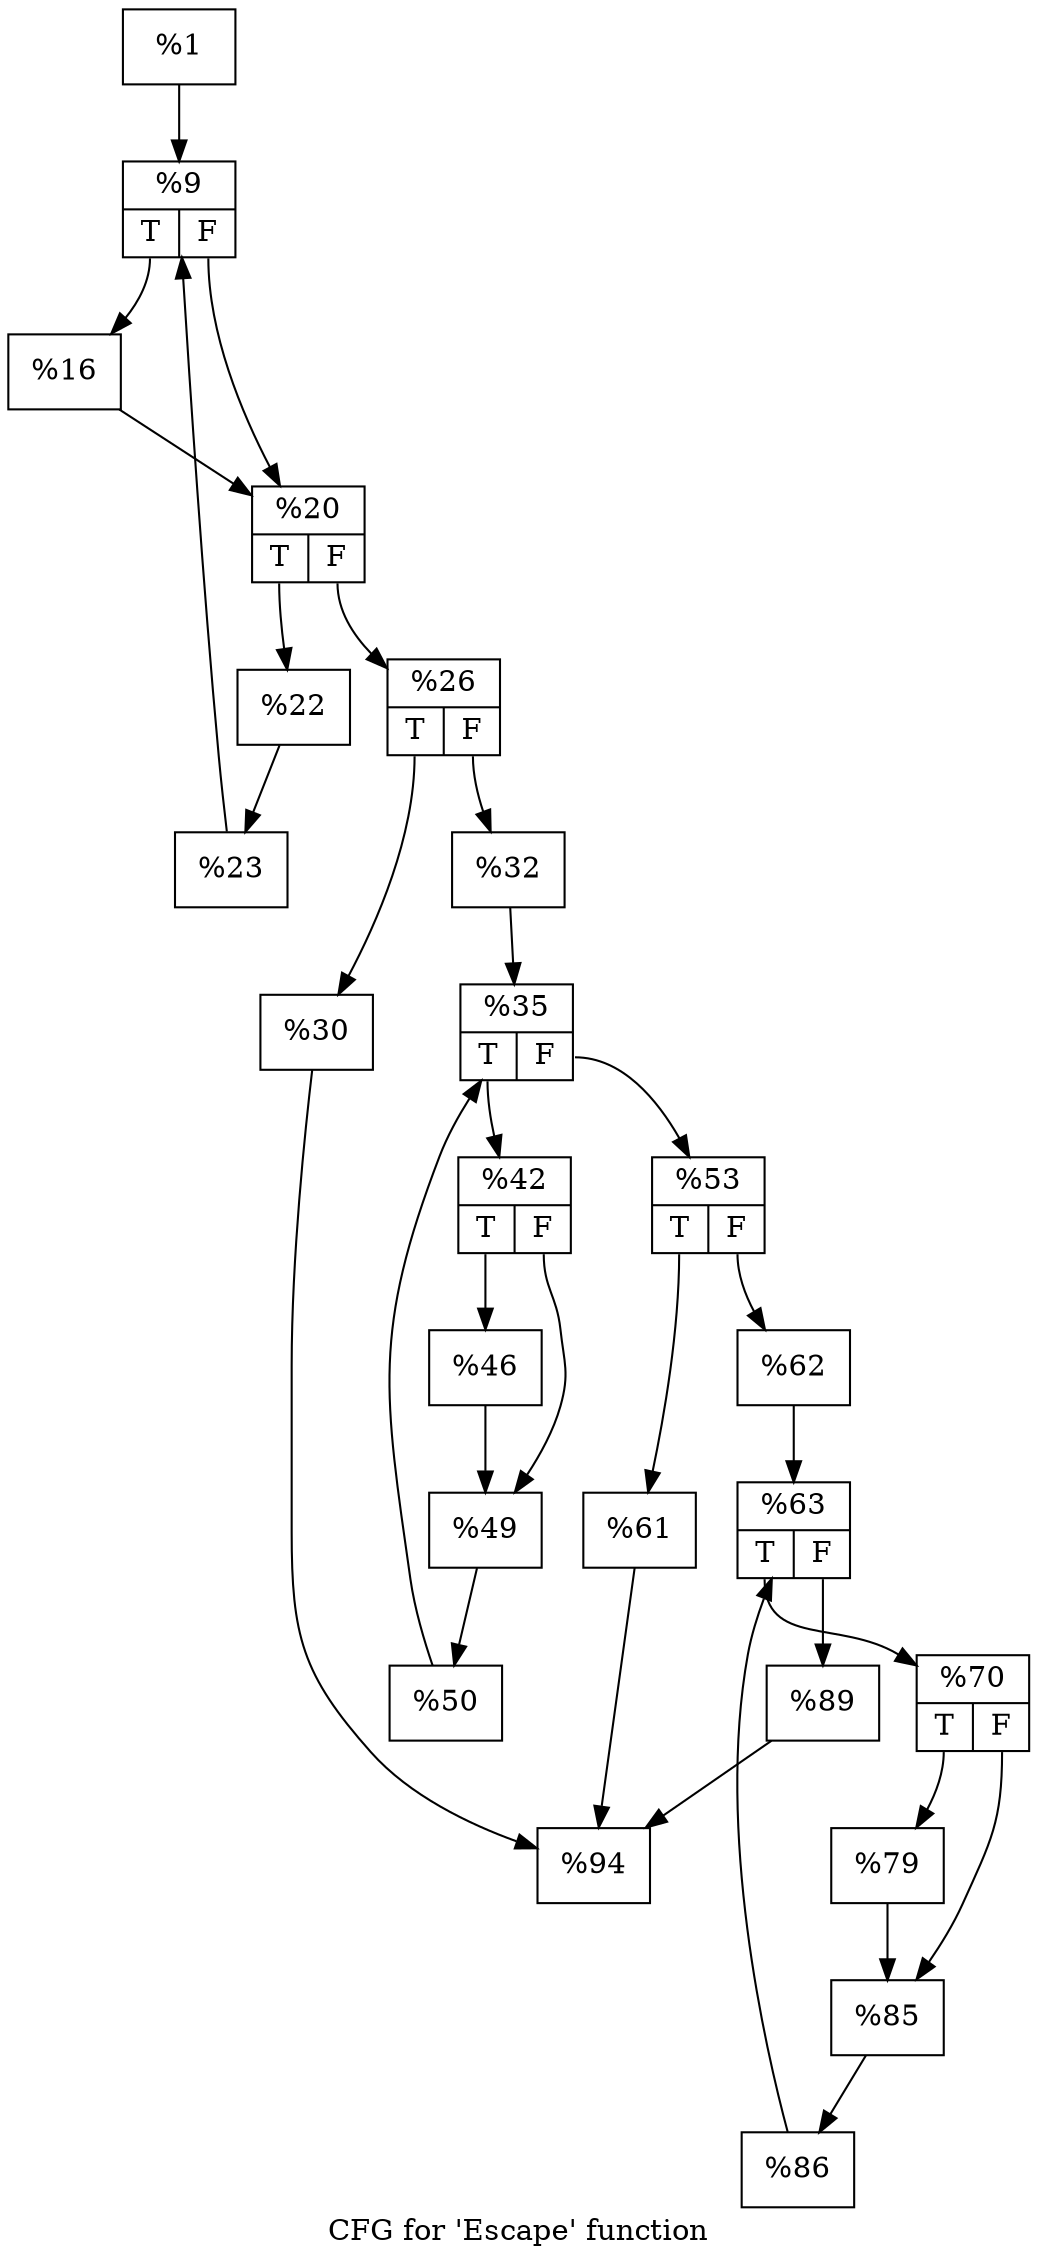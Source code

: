 digraph "CFG for 'Escape' function" {
	label="CFG for 'Escape' function";

	Node0x10b4c30 [shape=record,label="{%1}"];
	Node0x10b4c30 -> Node0x10b4cb0;
	Node0x10b4cb0 [shape=record,label="{%9|{<s0>T|<s1>F}}"];
	Node0x10b4cb0:s0 -> Node0x10b5000;
	Node0x10b4cb0:s1 -> Node0x10b5050;
	Node0x10b5000 [shape=record,label="{%16}"];
	Node0x10b5000 -> Node0x10b5050;
	Node0x10b5050 [shape=record,label="{%20|{<s0>T|<s1>F}}"];
	Node0x10b5050:s0 -> Node0x10b5470;
	Node0x10b5050:s1 -> Node0x10b54c0;
	Node0x10b5470 [shape=record,label="{%22}"];
	Node0x10b5470 -> Node0x10b5510;
	Node0x10b5510 [shape=record,label="{%23}"];
	Node0x10b5510 -> Node0x10b4cb0;
	Node0x10b54c0 [shape=record,label="{%26|{<s0>T|<s1>F}}"];
	Node0x10b54c0:s0 -> Node0x10b58a0;
	Node0x10b54c0:s1 -> Node0x10b58f0;
	Node0x10b58a0 [shape=record,label="{%30}"];
	Node0x10b58a0 -> Node0x10b5ab0;
	Node0x10b58f0 [shape=record,label="{%32}"];
	Node0x10b58f0 -> Node0x10b5d30;
	Node0x10b5d30 [shape=record,label="{%35|{<s0>T|<s1>F}}"];
	Node0x10b5d30:s0 -> Node0x10b60d0;
	Node0x10b5d30:s1 -> Node0x10b6120;
	Node0x10b60d0 [shape=record,label="{%42|{<s0>T|<s1>F}}"];
	Node0x10b60d0:s0 -> Node0x10b6330;
	Node0x10b60d0:s1 -> Node0x10b6380;
	Node0x10b6330 [shape=record,label="{%46}"];
	Node0x10b6330 -> Node0x10b6380;
	Node0x10b6380 [shape=record,label="{%49}"];
	Node0x10b6380 -> Node0x10b6610;
	Node0x10b6610 [shape=record,label="{%50}"];
	Node0x10b6610 -> Node0x10b5d30;
	Node0x10b6120 [shape=record,label="{%53|{<s0>T|<s1>F}}"];
	Node0x10b6120:s0 -> Node0x10b6c30;
	Node0x10b6120:s1 -> Node0x10b6c80;
	Node0x10b6c30 [shape=record,label="{%61}"];
	Node0x10b6c30 -> Node0x10b5ab0;
	Node0x10b6c80 [shape=record,label="{%62}"];
	Node0x10b6c80 -> Node0x10b6f40;
	Node0x10b6f40 [shape=record,label="{%63|{<s0>T|<s1>F}}"];
	Node0x10b6f40:s0 -> Node0x10b72e0;
	Node0x10b6f40:s1 -> Node0x10b7330;
	Node0x10b72e0 [shape=record,label="{%70|{<s0>T|<s1>F}}"];
	Node0x10b72e0:s0 -> Node0x10b7850;
	Node0x10b72e0:s1 -> Node0x10b78a0;
	Node0x10b7850 [shape=record,label="{%79}"];
	Node0x10b7850 -> Node0x10b78a0;
	Node0x10b78a0 [shape=record,label="{%85}"];
	Node0x10b78a0 -> Node0x10b7cf0;
	Node0x10b7cf0 [shape=record,label="{%86}"];
	Node0x10b7cf0 -> Node0x10b6f40;
	Node0x10b7330 [shape=record,label="{%89}"];
	Node0x10b7330 -> Node0x10b5ab0;
	Node0x10b5ab0 [shape=record,label="{%94}"];
}
